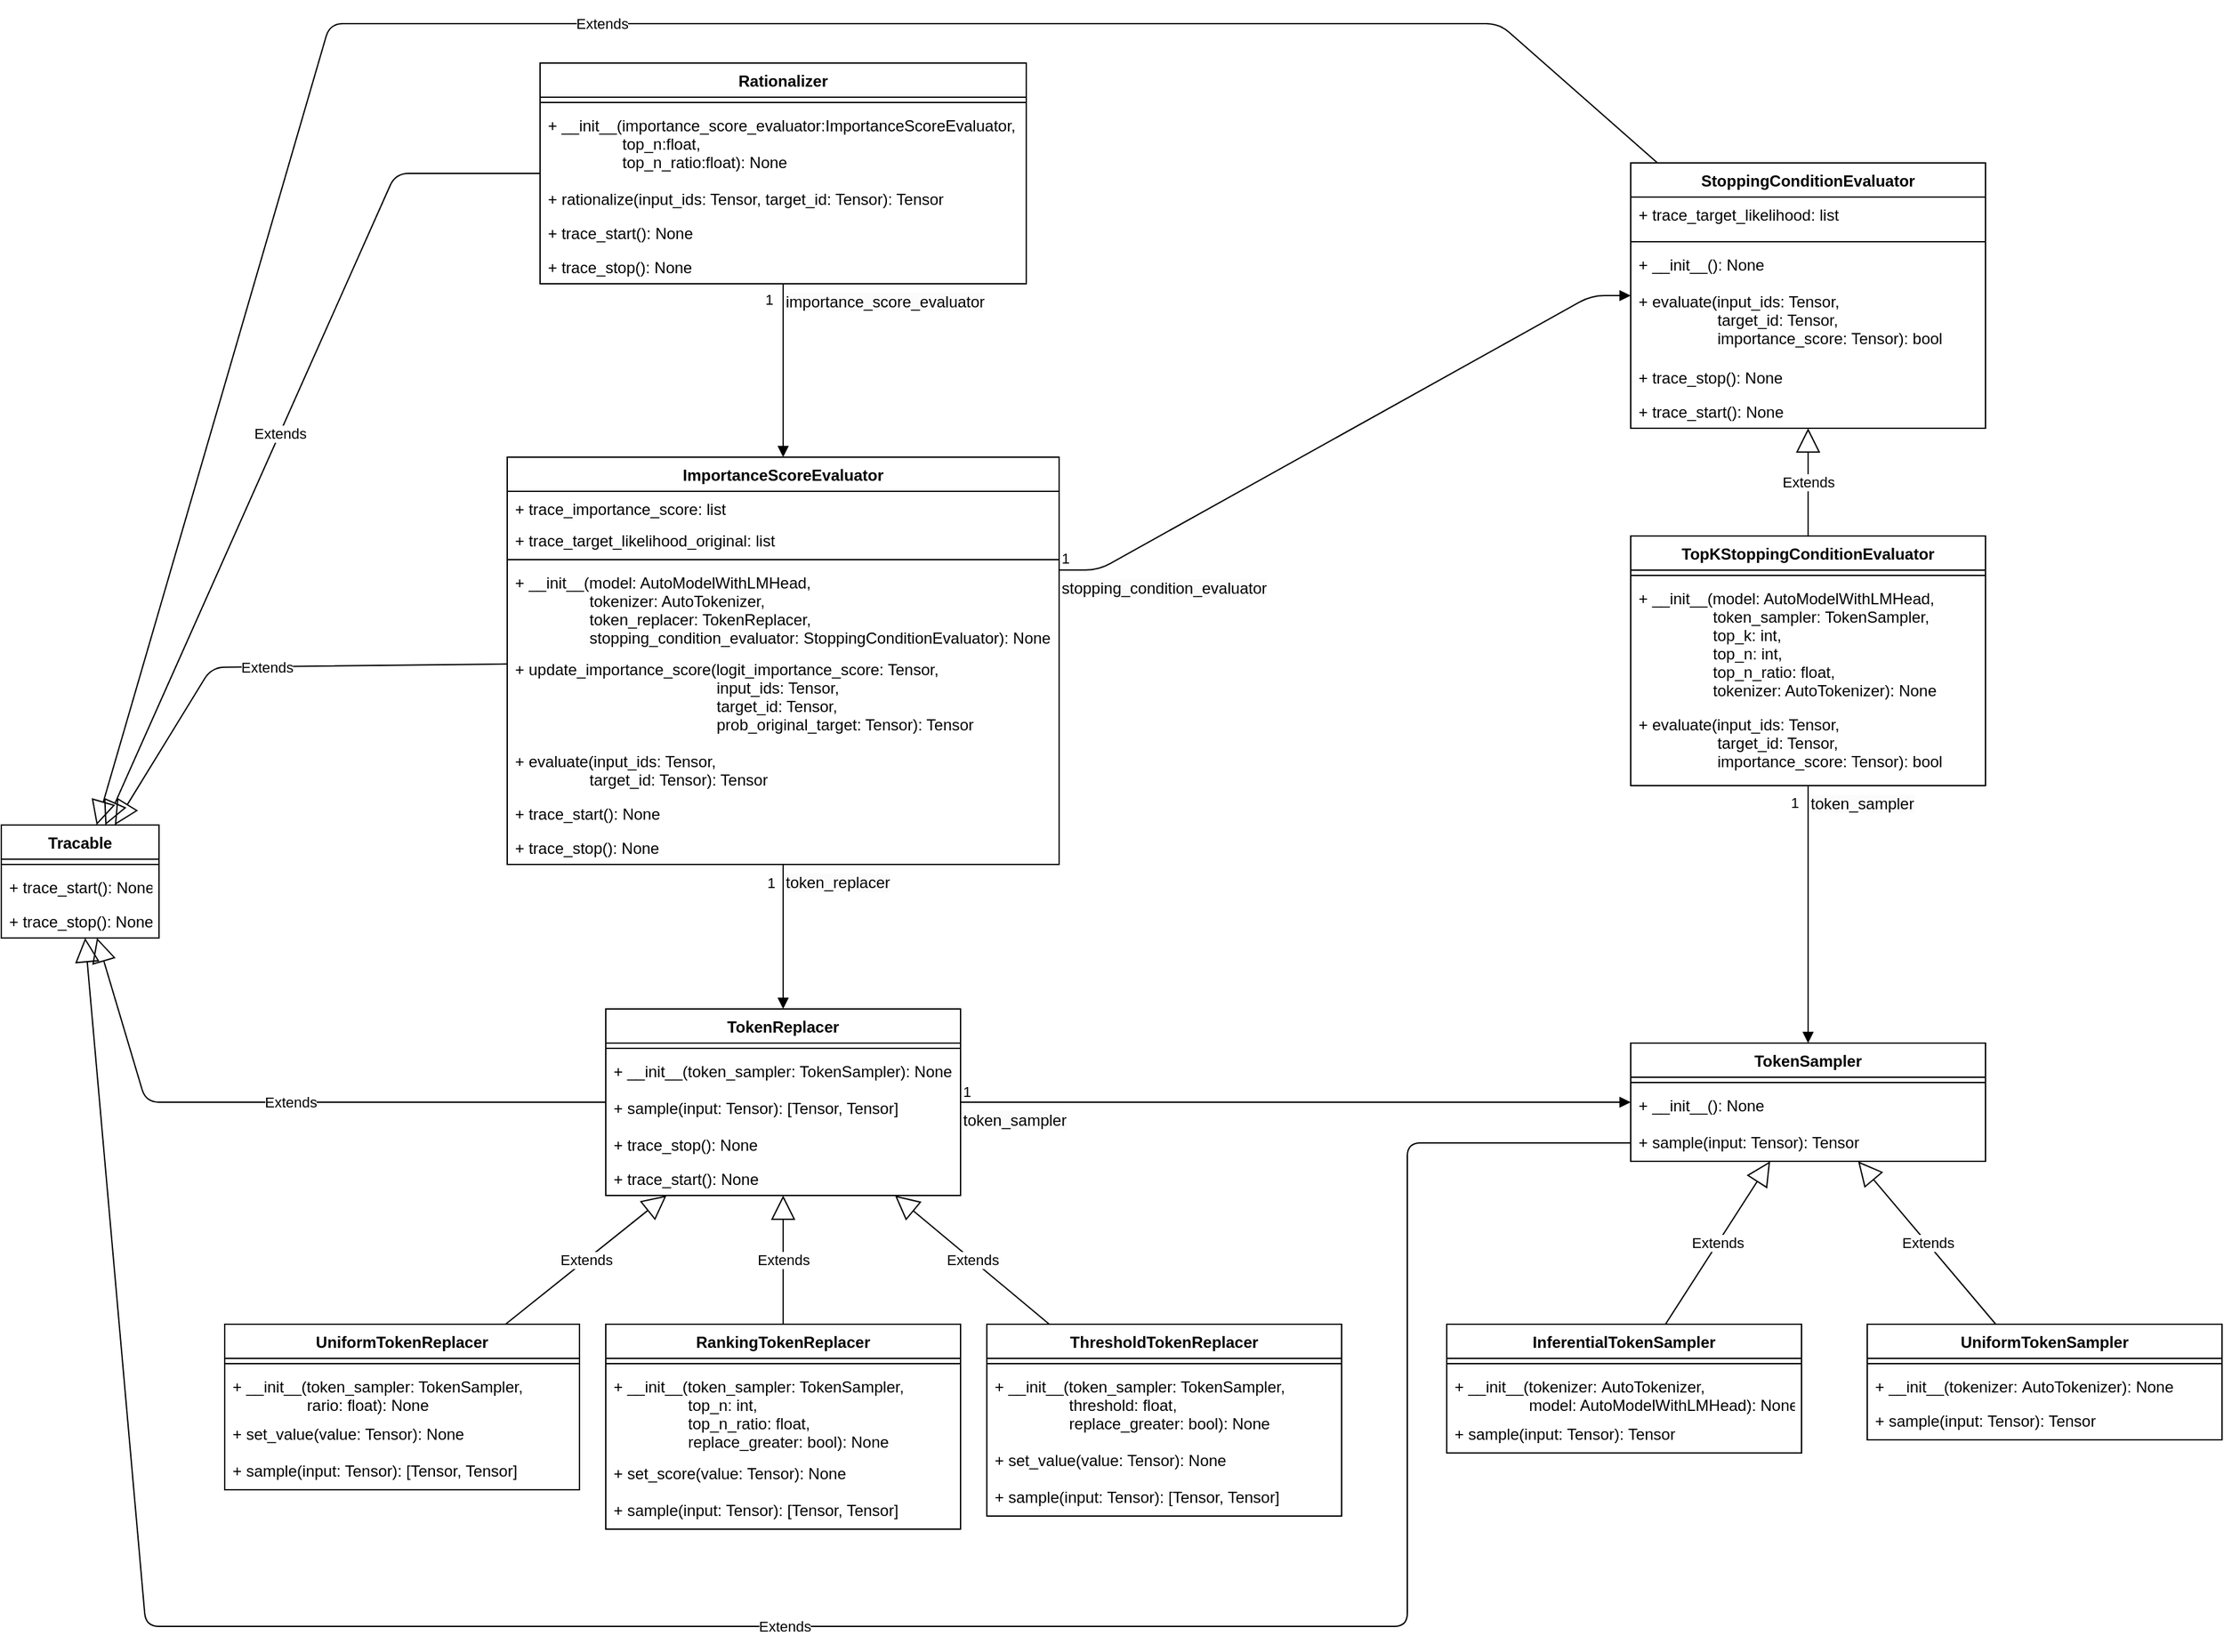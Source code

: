 <mxfile>
    <diagram id="dPkng0ErH9MuvcGicDqQ" name="Page-1">
        <mxGraphModel dx="3111" dy="1693" grid="1" gridSize="10" guides="1" tooltips="1" connect="1" arrows="1" fold="1" page="1" pageScale="1" pageWidth="850" pageHeight="1100" math="0" shadow="0">
            <root>
                <mxCell id="0"/>
                <mxCell id="1" value="Border" parent="0"/>
                <mxCell id="2" value="Classes" parent="0"/>
                <mxCell id="12" value="Rationalizer" style="swimlane;fontStyle=1;align=center;verticalAlign=top;childLayout=stackLayout;horizontal=1;startSize=26;horizontalStack=0;resizeParent=1;resizeParentMax=0;resizeLast=0;collapsible=1;marginBottom=0;" vertex="1" parent="2">
                    <mxGeometry x="450" y="70" width="370" height="168" as="geometry"/>
                </mxCell>
                <mxCell id="14" value="" style="line;strokeWidth=1;fillColor=none;align=left;verticalAlign=middle;spacingTop=-1;spacingLeft=3;spacingRight=3;rotatable=0;labelPosition=right;points=[];portConstraint=eastwest;strokeColor=inherit;" vertex="1" parent="12">
                    <mxGeometry y="26" width="370" height="8" as="geometry"/>
                </mxCell>
                <mxCell id="15" value="+ __init__(importance_score_evaluator:ImportanceScoreEvaluator, &#10;                 top_n:float, &#10;                 top_n_ratio:float): None" style="text;strokeColor=none;fillColor=none;align=left;verticalAlign=top;spacingLeft=4;spacingRight=4;overflow=hidden;rotatable=0;points=[[0,0.5],[1,0.5]];portConstraint=eastwest;" vertex="1" parent="12">
                    <mxGeometry y="34" width="370" height="56" as="geometry"/>
                </mxCell>
                <mxCell id="16" value="+ rationalize(input_ids: Tensor, target_id: Tensor): Tensor" style="text;strokeColor=none;fillColor=none;align=left;verticalAlign=top;spacingLeft=4;spacingRight=4;overflow=hidden;rotatable=0;points=[[0,0.5],[1,0.5]];portConstraint=eastwest;" vertex="1" parent="12">
                    <mxGeometry y="90" width="370" height="26" as="geometry"/>
                </mxCell>
                <mxCell id="45" value="+ trace_start(): None" style="text;strokeColor=none;fillColor=none;align=left;verticalAlign=top;spacingLeft=4;spacingRight=4;overflow=hidden;rotatable=0;points=[[0,0.5],[1,0.5]];portConstraint=eastwest;" vertex="1" parent="12">
                    <mxGeometry y="116" width="370" height="26" as="geometry"/>
                </mxCell>
                <mxCell id="46" value="+ trace_stop(): None" style="text;strokeColor=none;fillColor=none;align=left;verticalAlign=top;spacingLeft=4;spacingRight=4;overflow=hidden;rotatable=0;points=[[0,0.5],[1,0.5]];portConstraint=eastwest;" vertex="1" parent="12">
                    <mxGeometry y="142" width="370" height="26" as="geometry"/>
                </mxCell>
                <mxCell id="17" value="Tracable" style="swimlane;fontStyle=1;align=center;verticalAlign=top;childLayout=stackLayout;horizontal=1;startSize=26;horizontalStack=0;resizeParent=1;resizeParentMax=0;resizeLast=0;collapsible=1;marginBottom=0;" vertex="1" parent="2">
                    <mxGeometry x="40" y="650" width="120" height="86" as="geometry"/>
                </mxCell>
                <mxCell id="19" value="" style="line;strokeWidth=1;fillColor=none;align=left;verticalAlign=middle;spacingTop=-1;spacingLeft=3;spacingRight=3;rotatable=0;labelPosition=right;points=[];portConstraint=eastwest;strokeColor=inherit;" vertex="1" parent="17">
                    <mxGeometry y="26" width="120" height="8" as="geometry"/>
                </mxCell>
                <mxCell id="20" value="+ trace_start(): None" style="text;strokeColor=none;fillColor=none;align=left;verticalAlign=top;spacingLeft=4;spacingRight=4;overflow=hidden;rotatable=0;points=[[0,0.5],[1,0.5]];portConstraint=eastwest;" vertex="1" parent="17">
                    <mxGeometry y="34" width="120" height="26" as="geometry"/>
                </mxCell>
                <mxCell id="21" value="+ trace_stop(): None" style="text;strokeColor=none;fillColor=none;align=left;verticalAlign=top;spacingLeft=4;spacingRight=4;overflow=hidden;rotatable=0;points=[[0,0.5],[1,0.5]];portConstraint=eastwest;" vertex="1" parent="17">
                    <mxGeometry y="60" width="120" height="26" as="geometry"/>
                </mxCell>
                <mxCell id="22" value="Extends" style="endArrow=block;endSize=16;endFill=0;html=1;" edge="1" parent="2" source="12" target="17">
                    <mxGeometry width="160" relative="1" as="geometry">
                        <mxPoint x="385" y="410" as="sourcePoint"/>
                        <mxPoint x="740" y="410" as="targetPoint"/>
                        <Array as="points">
                            <mxPoint x="340" y="154"/>
                        </Array>
                    </mxGeometry>
                </mxCell>
                <mxCell id="24" value="ImportanceScoreEvaluator" style="swimlane;fontStyle=1;align=center;verticalAlign=top;childLayout=stackLayout;horizontal=1;startSize=26;horizontalStack=0;resizeParent=1;resizeParentMax=0;resizeLast=0;collapsible=1;marginBottom=0;" vertex="1" parent="2">
                    <mxGeometry x="425" y="370" width="420" height="310" as="geometry">
                        <mxRectangle x="465" y="370" width="190" height="30" as="alternateBounds"/>
                    </mxGeometry>
                </mxCell>
                <mxCell id="29" value="+ trace_importance_score: list" style="text;strokeColor=none;fillColor=none;align=left;verticalAlign=top;spacingLeft=4;spacingRight=4;overflow=hidden;rotatable=0;points=[[0,0.5],[1,0.5]];portConstraint=eastwest;" vertex="1" parent="24">
                    <mxGeometry y="26" width="420" height="24" as="geometry"/>
                </mxCell>
                <mxCell id="30" value="+ trace_target_likelihood_original: list" style="text;strokeColor=none;fillColor=none;align=left;verticalAlign=top;spacingLeft=4;spacingRight=4;overflow=hidden;rotatable=0;points=[[0,0.5],[1,0.5]];portConstraint=eastwest;" vertex="1" parent="24">
                    <mxGeometry y="50" width="420" height="24" as="geometry"/>
                </mxCell>
                <mxCell id="25" value="" style="line;strokeWidth=1;fillColor=none;align=left;verticalAlign=middle;spacingTop=-1;spacingLeft=3;spacingRight=3;rotatable=0;labelPosition=right;points=[];portConstraint=eastwest;strokeColor=inherit;" vertex="1" parent="24">
                    <mxGeometry y="74" width="420" height="8" as="geometry"/>
                </mxCell>
                <mxCell id="26" value="+ __init__(model: AutoModelWithLMHead, &#10;                 tokenizer: AutoTokenizer, &#10;                 token_replacer: TokenReplacer, &#10;                 stopping_condition_evaluator: StoppingConditionEvaluator): None" style="text;strokeColor=none;fillColor=none;align=left;verticalAlign=top;spacingLeft=4;spacingRight=4;overflow=hidden;rotatable=0;points=[[0,0.5],[1,0.5]];portConstraint=eastwest;" vertex="1" parent="24">
                    <mxGeometry y="82" width="420" height="66" as="geometry"/>
                </mxCell>
                <mxCell id="27" value="+ update_importance_score(logit_importance_score: Tensor, &#10;                                              input_ids: Tensor, &#10;                                              target_id: Tensor, &#10;                                              prob_original_target: Tensor): Tensor" style="text;strokeColor=none;fillColor=none;align=left;verticalAlign=top;spacingLeft=4;spacingRight=4;overflow=hidden;rotatable=0;points=[[0,0.5],[1,0.5]];portConstraint=eastwest;" vertex="1" parent="24">
                    <mxGeometry y="148" width="420" height="70" as="geometry"/>
                </mxCell>
                <mxCell id="28" value="+ evaluate(input_ids: Tensor, &#10;                  target_id: Tensor): Tensor" style="text;strokeColor=none;fillColor=none;align=left;verticalAlign=top;spacingLeft=4;spacingRight=4;overflow=hidden;rotatable=0;points=[[0,0.5],[1,0.5]];portConstraint=eastwest;" vertex="1" parent="24">
                    <mxGeometry y="218" width="420" height="40" as="geometry"/>
                </mxCell>
                <mxCell id="47" value="+ trace_start(): None" style="text;strokeColor=none;fillColor=none;align=left;verticalAlign=top;spacingLeft=4;spacingRight=4;overflow=hidden;rotatable=0;points=[[0,0.5],[1,0.5]];portConstraint=eastwest;" vertex="1" parent="24">
                    <mxGeometry y="258" width="420" height="26" as="geometry"/>
                </mxCell>
                <mxCell id="48" value="+ trace_stop(): None" style="text;strokeColor=none;fillColor=none;align=left;verticalAlign=top;spacingLeft=4;spacingRight=4;overflow=hidden;rotatable=0;points=[[0,0.5],[1,0.5]];portConstraint=eastwest;" vertex="1" parent="24">
                    <mxGeometry y="284" width="420" height="26" as="geometry"/>
                </mxCell>
                <mxCell id="31" value="Extends" style="endArrow=block;endSize=16;endFill=0;html=1;" edge="1" parent="2" source="24" target="17">
                    <mxGeometry width="160" relative="1" as="geometry">
                        <mxPoint x="478" y="480" as="sourcePoint"/>
                        <mxPoint x="572" y="386" as="targetPoint"/>
                        <Array as="points">
                            <mxPoint x="200" y="530"/>
                        </Array>
                    </mxGeometry>
                </mxCell>
                <mxCell id="32" value="TokenReplacer" style="swimlane;fontStyle=1;align=center;verticalAlign=top;childLayout=stackLayout;horizontal=1;startSize=26;horizontalStack=0;resizeParent=1;resizeParentMax=0;resizeLast=0;collapsible=1;marginBottom=0;" vertex="1" parent="2">
                    <mxGeometry x="500" y="790" width="270" height="142" as="geometry"/>
                </mxCell>
                <mxCell id="35" value="" style="line;strokeWidth=1;fillColor=none;align=left;verticalAlign=middle;spacingTop=-1;spacingLeft=3;spacingRight=3;rotatable=0;labelPosition=right;points=[];portConstraint=eastwest;strokeColor=inherit;" vertex="1" parent="32">
                    <mxGeometry y="26" width="270" height="8" as="geometry"/>
                </mxCell>
                <mxCell id="36" value="+ __init__(token_sampler: TokenSampler): None" style="text;strokeColor=none;fillColor=none;align=left;verticalAlign=top;spacingLeft=4;spacingRight=4;overflow=hidden;rotatable=0;points=[[0,0.5],[1,0.5]];portConstraint=eastwest;" vertex="1" parent="32">
                    <mxGeometry y="34" width="270" height="28" as="geometry"/>
                </mxCell>
                <mxCell id="37" value="+ sample(input: Tensor): [Tensor, Tensor]" style="text;strokeColor=none;fillColor=none;align=left;verticalAlign=top;spacingLeft=4;spacingRight=4;overflow=hidden;rotatable=0;points=[[0,0.5],[1,0.5]];portConstraint=eastwest;" vertex="1" parent="32">
                    <mxGeometry y="62" width="270" height="28" as="geometry"/>
                </mxCell>
                <mxCell id="50" value="+ trace_stop(): None" style="text;strokeColor=none;fillColor=none;align=left;verticalAlign=top;spacingLeft=4;spacingRight=4;overflow=hidden;rotatable=0;points=[[0,0.5],[1,0.5]];portConstraint=eastwest;" vertex="1" parent="32">
                    <mxGeometry y="90" width="270" height="26" as="geometry"/>
                </mxCell>
                <mxCell id="49" value="+ trace_start(): None" style="text;strokeColor=none;fillColor=none;align=left;verticalAlign=top;spacingLeft=4;spacingRight=4;overflow=hidden;rotatable=0;points=[[0,0.5],[1,0.5]];portConstraint=eastwest;" vertex="1" parent="32">
                    <mxGeometry y="116" width="270" height="26" as="geometry"/>
                </mxCell>
                <mxCell id="39" value="RankingTokenReplacer" style="swimlane;fontStyle=1;align=center;verticalAlign=top;childLayout=stackLayout;horizontal=1;startSize=26;horizontalStack=0;resizeParent=1;resizeParentMax=0;resizeLast=0;collapsible=1;marginBottom=0;" vertex="1" parent="2">
                    <mxGeometry x="500" y="1030" width="270" height="156" as="geometry"/>
                </mxCell>
                <mxCell id="40" value="" style="line;strokeWidth=1;fillColor=none;align=left;verticalAlign=middle;spacingTop=-1;spacingLeft=3;spacingRight=3;rotatable=0;labelPosition=right;points=[];portConstraint=eastwest;strokeColor=inherit;" vertex="1" parent="39">
                    <mxGeometry y="26" width="270" height="8" as="geometry"/>
                </mxCell>
                <mxCell id="41" value="+ __init__(token_sampler: TokenSampler, &#10;                 top_n: int, &#10;                 top_n_ratio: float, &#10;                 replace_greater: bool): None" style="text;strokeColor=none;fillColor=none;align=left;verticalAlign=top;spacingLeft=4;spacingRight=4;overflow=hidden;rotatable=0;points=[[0,0.5],[1,0.5]];portConstraint=eastwest;" vertex="1" parent="39">
                    <mxGeometry y="34" width="270" height="66" as="geometry"/>
                </mxCell>
                <mxCell id="42" value="+ set_score(value: Tensor): None" style="text;strokeColor=none;fillColor=none;align=left;verticalAlign=top;spacingLeft=4;spacingRight=4;overflow=hidden;rotatable=0;points=[[0,0.5],[1,0.5]];portConstraint=eastwest;" vertex="1" parent="39">
                    <mxGeometry y="100" width="270" height="28" as="geometry"/>
                </mxCell>
                <mxCell id="44" value="+ sample(input: Tensor): [Tensor, Tensor]" style="text;strokeColor=none;fillColor=none;align=left;verticalAlign=top;spacingLeft=4;spacingRight=4;overflow=hidden;rotatable=0;points=[[0,0.5],[1,0.5]];portConstraint=eastwest;" vertex="1" parent="39">
                    <mxGeometry y="128" width="270" height="28" as="geometry"/>
                </mxCell>
                <mxCell id="51" value="ThresholdTokenReplacer" style="swimlane;fontStyle=1;align=center;verticalAlign=top;childLayout=stackLayout;horizontal=1;startSize=26;horizontalStack=0;resizeParent=1;resizeParentMax=0;resizeLast=0;collapsible=1;marginBottom=0;" vertex="1" parent="2">
                    <mxGeometry x="790" y="1030" width="270" height="146" as="geometry"/>
                </mxCell>
                <mxCell id="52" value="" style="line;strokeWidth=1;fillColor=none;align=left;verticalAlign=middle;spacingTop=-1;spacingLeft=3;spacingRight=3;rotatable=0;labelPosition=right;points=[];portConstraint=eastwest;strokeColor=inherit;" vertex="1" parent="51">
                    <mxGeometry y="26" width="270" height="8" as="geometry"/>
                </mxCell>
                <mxCell id="53" value="+ __init__(token_sampler: TokenSampler, &#10;                 threshold: float, &#10;                 replace_greater: bool): None" style="text;strokeColor=none;fillColor=none;align=left;verticalAlign=top;spacingLeft=4;spacingRight=4;overflow=hidden;rotatable=0;points=[[0,0.5],[1,0.5]];portConstraint=eastwest;" vertex="1" parent="51">
                    <mxGeometry y="34" width="270" height="56" as="geometry"/>
                </mxCell>
                <mxCell id="54" value="+ set_value(value: Tensor): None" style="text;strokeColor=none;fillColor=none;align=left;verticalAlign=top;spacingLeft=4;spacingRight=4;overflow=hidden;rotatable=0;points=[[0,0.5],[1,0.5]];portConstraint=eastwest;" vertex="1" parent="51">
                    <mxGeometry y="90" width="270" height="28" as="geometry"/>
                </mxCell>
                <mxCell id="55" value="+ sample(input: Tensor): [Tensor, Tensor]" style="text;strokeColor=none;fillColor=none;align=left;verticalAlign=top;spacingLeft=4;spacingRight=4;overflow=hidden;rotatable=0;points=[[0,0.5],[1,0.5]];portConstraint=eastwest;" vertex="1" parent="51">
                    <mxGeometry y="118" width="270" height="28" as="geometry"/>
                </mxCell>
                <mxCell id="56" value="UniformTokenReplacer" style="swimlane;fontStyle=1;align=center;verticalAlign=top;childLayout=stackLayout;horizontal=1;startSize=26;horizontalStack=0;resizeParent=1;resizeParentMax=0;resizeLast=0;collapsible=1;marginBottom=0;" vertex="1" parent="2">
                    <mxGeometry x="210" y="1030" width="270" height="126" as="geometry"/>
                </mxCell>
                <mxCell id="57" value="" style="line;strokeWidth=1;fillColor=none;align=left;verticalAlign=middle;spacingTop=-1;spacingLeft=3;spacingRight=3;rotatable=0;labelPosition=right;points=[];portConstraint=eastwest;strokeColor=inherit;" vertex="1" parent="56">
                    <mxGeometry y="26" width="270" height="8" as="geometry"/>
                </mxCell>
                <mxCell id="58" value="+ __init__(token_sampler: TokenSampler, &#10;                 rario: float): None" style="text;strokeColor=none;fillColor=none;align=left;verticalAlign=top;spacingLeft=4;spacingRight=4;overflow=hidden;rotatable=0;points=[[0,0.5],[1,0.5]];portConstraint=eastwest;" vertex="1" parent="56">
                    <mxGeometry y="34" width="270" height="36" as="geometry"/>
                </mxCell>
                <mxCell id="59" value="+ set_value(value: Tensor): None" style="text;strokeColor=none;fillColor=none;align=left;verticalAlign=top;spacingLeft=4;spacingRight=4;overflow=hidden;rotatable=0;points=[[0,0.5],[1,0.5]];portConstraint=eastwest;" vertex="1" parent="56">
                    <mxGeometry y="70" width="270" height="28" as="geometry"/>
                </mxCell>
                <mxCell id="60" value="+ sample(input: Tensor): [Tensor, Tensor]" style="text;strokeColor=none;fillColor=none;align=left;verticalAlign=top;spacingLeft=4;spacingRight=4;overflow=hidden;rotatable=0;points=[[0,0.5],[1,0.5]];portConstraint=eastwest;" vertex="1" parent="56">
                    <mxGeometry y="98" width="270" height="28" as="geometry"/>
                </mxCell>
                <mxCell id="61" value="TokenSampler" style="swimlane;fontStyle=1;align=center;verticalAlign=top;childLayout=stackLayout;horizontal=1;startSize=26;horizontalStack=0;resizeParent=1;resizeParentMax=0;resizeLast=0;collapsible=1;marginBottom=0;" vertex="1" parent="2">
                    <mxGeometry x="1280" y="816" width="270" height="90" as="geometry"/>
                </mxCell>
                <mxCell id="62" value="" style="line;strokeWidth=1;fillColor=none;align=left;verticalAlign=middle;spacingTop=-1;spacingLeft=3;spacingRight=3;rotatable=0;labelPosition=right;points=[];portConstraint=eastwest;strokeColor=inherit;" vertex="1" parent="61">
                    <mxGeometry y="26" width="270" height="8" as="geometry"/>
                </mxCell>
                <mxCell id="63" value="+ __init__(): None" style="text;strokeColor=none;fillColor=none;align=left;verticalAlign=top;spacingLeft=4;spacingRight=4;overflow=hidden;rotatable=0;points=[[0,0.5],[1,0.5]];portConstraint=eastwest;" vertex="1" parent="61">
                    <mxGeometry y="34" width="270" height="28" as="geometry"/>
                </mxCell>
                <mxCell id="64" value="+ sample(input: Tensor): Tensor" style="text;strokeColor=none;fillColor=none;align=left;verticalAlign=top;spacingLeft=4;spacingRight=4;overflow=hidden;rotatable=0;points=[[0,0.5],[1,0.5]];portConstraint=eastwest;" vertex="1" parent="61">
                    <mxGeometry y="62" width="270" height="28" as="geometry"/>
                </mxCell>
                <mxCell id="67" value="InferentialTokenSampler" style="swimlane;fontStyle=1;align=center;verticalAlign=top;childLayout=stackLayout;horizontal=1;startSize=26;horizontalStack=0;resizeParent=1;resizeParentMax=0;resizeLast=0;collapsible=1;marginBottom=0;" vertex="1" parent="2">
                    <mxGeometry x="1140" y="1030" width="270" height="98" as="geometry"/>
                </mxCell>
                <mxCell id="68" value="" style="line;strokeWidth=1;fillColor=none;align=left;verticalAlign=middle;spacingTop=-1;spacingLeft=3;spacingRight=3;rotatable=0;labelPosition=right;points=[];portConstraint=eastwest;strokeColor=inherit;" vertex="1" parent="67">
                    <mxGeometry y="26" width="270" height="8" as="geometry"/>
                </mxCell>
                <mxCell id="69" value="+ __init__(tokenizer: AutoTokenizer, &#10;                 model: AutoModelWithLMHead): None" style="text;strokeColor=none;fillColor=none;align=left;verticalAlign=top;spacingLeft=4;spacingRight=4;overflow=hidden;rotatable=0;points=[[0,0.5],[1,0.5]];portConstraint=eastwest;" vertex="1" parent="67">
                    <mxGeometry y="34" width="270" height="36" as="geometry"/>
                </mxCell>
                <mxCell id="70" value="+ sample(input: Tensor): Tensor" style="text;strokeColor=none;fillColor=none;align=left;verticalAlign=top;spacingLeft=4;spacingRight=4;overflow=hidden;rotatable=0;points=[[0,0.5],[1,0.5]];portConstraint=eastwest;" vertex="1" parent="67">
                    <mxGeometry y="70" width="270" height="28" as="geometry"/>
                </mxCell>
                <mxCell id="71" value="UniformTokenSampler" style="swimlane;fontStyle=1;align=center;verticalAlign=top;childLayout=stackLayout;horizontal=1;startSize=26;horizontalStack=0;resizeParent=1;resizeParentMax=0;resizeLast=0;collapsible=1;marginBottom=0;" vertex="1" parent="2">
                    <mxGeometry x="1460" y="1030" width="270" height="88" as="geometry"/>
                </mxCell>
                <mxCell id="72" value="" style="line;strokeWidth=1;fillColor=none;align=left;verticalAlign=middle;spacingTop=-1;spacingLeft=3;spacingRight=3;rotatable=0;labelPosition=right;points=[];portConstraint=eastwest;strokeColor=inherit;" vertex="1" parent="71">
                    <mxGeometry y="26" width="270" height="8" as="geometry"/>
                </mxCell>
                <mxCell id="73" value="+ __init__(tokenizer: AutoTokenizer): None" style="text;strokeColor=none;fillColor=none;align=left;verticalAlign=top;spacingLeft=4;spacingRight=4;overflow=hidden;rotatable=0;points=[[0,0.5],[1,0.5]];portConstraint=eastwest;" vertex="1" parent="71">
                    <mxGeometry y="34" width="270" height="26" as="geometry"/>
                </mxCell>
                <mxCell id="74" value="+ sample(input: Tensor): Tensor" style="text;strokeColor=none;fillColor=none;align=left;verticalAlign=top;spacingLeft=4;spacingRight=4;overflow=hidden;rotatable=0;points=[[0,0.5],[1,0.5]];portConstraint=eastwest;" vertex="1" parent="71">
                    <mxGeometry y="60" width="270" height="28" as="geometry"/>
                </mxCell>
                <mxCell id="75" value="StoppingConditionEvaluator" style="swimlane;fontStyle=1;align=center;verticalAlign=top;childLayout=stackLayout;horizontal=1;startSize=26;horizontalStack=0;resizeParent=1;resizeParentMax=0;resizeLast=0;collapsible=1;marginBottom=0;" vertex="1" parent="2">
                    <mxGeometry x="1280" y="146" width="270" height="202" as="geometry"/>
                </mxCell>
                <mxCell id="83" value="+ trace_target_likelihood: list" style="text;strokeColor=none;fillColor=none;align=left;verticalAlign=top;spacingLeft=4;spacingRight=4;overflow=hidden;rotatable=0;points=[[0,0.5],[1,0.5]];portConstraint=eastwest;" vertex="1" parent="75">
                    <mxGeometry y="26" width="270" height="30" as="geometry"/>
                </mxCell>
                <mxCell id="76" value="" style="line;strokeWidth=1;fillColor=none;align=left;verticalAlign=middle;spacingTop=-1;spacingLeft=3;spacingRight=3;rotatable=0;labelPosition=right;points=[];portConstraint=eastwest;strokeColor=inherit;" vertex="1" parent="75">
                    <mxGeometry y="56" width="270" height="8" as="geometry"/>
                </mxCell>
                <mxCell id="77" value="+ __init__(): None" style="text;strokeColor=none;fillColor=none;align=left;verticalAlign=top;spacingLeft=4;spacingRight=4;overflow=hidden;rotatable=0;points=[[0,0.5],[1,0.5]];portConstraint=eastwest;" vertex="1" parent="75">
                    <mxGeometry y="64" width="270" height="28" as="geometry"/>
                </mxCell>
                <mxCell id="78" value="+ evaluate(input_ids: Tensor, &#10;                  target_id: Tensor, &#10;                  importance_score: Tensor): bool" style="text;strokeColor=none;fillColor=none;align=left;verticalAlign=top;spacingLeft=4;spacingRight=4;overflow=hidden;rotatable=0;points=[[0,0.5],[1,0.5]];portConstraint=eastwest;" vertex="1" parent="75">
                    <mxGeometry y="92" width="270" height="58" as="geometry"/>
                </mxCell>
                <mxCell id="85" value="+ trace_stop(): None" style="text;strokeColor=none;fillColor=none;align=left;verticalAlign=top;spacingLeft=4;spacingRight=4;overflow=hidden;rotatable=0;points=[[0,0.5],[1,0.5]];portConstraint=eastwest;" vertex="1" parent="75">
                    <mxGeometry y="150" width="270" height="26" as="geometry"/>
                </mxCell>
                <mxCell id="86" value="+ trace_start(): None" style="text;strokeColor=none;fillColor=none;align=left;verticalAlign=top;spacingLeft=4;spacingRight=4;overflow=hidden;rotatable=0;points=[[0,0.5],[1,0.5]];portConstraint=eastwest;" vertex="1" parent="75">
                    <mxGeometry y="176" width="270" height="26" as="geometry"/>
                </mxCell>
                <mxCell id="79" value="TopKStoppingConditionEvaluator" style="swimlane;fontStyle=1;align=center;verticalAlign=top;childLayout=stackLayout;horizontal=1;startSize=26;horizontalStack=0;resizeParent=1;resizeParentMax=0;resizeLast=0;collapsible=1;marginBottom=0;" vertex="1" parent="2">
                    <mxGeometry x="1280" y="430" width="270" height="190" as="geometry"/>
                </mxCell>
                <mxCell id="80" value="" style="line;strokeWidth=1;fillColor=none;align=left;verticalAlign=middle;spacingTop=-1;spacingLeft=3;spacingRight=3;rotatable=0;labelPosition=right;points=[];portConstraint=eastwest;strokeColor=inherit;" vertex="1" parent="79">
                    <mxGeometry y="26" width="270" height="8" as="geometry"/>
                </mxCell>
                <mxCell id="81" value="+ __init__(model: AutoModelWithLMHead, &#10;                 token_sampler: TokenSampler, &#10;                 top_k: int, &#10;                 top_n: int, &#10;                 top_n_ratio: float, &#10;                 tokenizer: AutoTokenizer): None" style="text;strokeColor=none;fillColor=none;align=left;verticalAlign=top;spacingLeft=4;spacingRight=4;overflow=hidden;rotatable=0;points=[[0,0.5],[1,0.5]];portConstraint=eastwest;" vertex="1" parent="79">
                    <mxGeometry y="34" width="270" height="96" as="geometry"/>
                </mxCell>
                <mxCell id="82" value="+ evaluate(input_ids: Tensor, &#10;                  target_id: Tensor, &#10;                  importance_score: Tensor): bool" style="text;strokeColor=none;fillColor=none;align=left;verticalAlign=top;spacingLeft=4;spacingRight=4;overflow=hidden;rotatable=0;points=[[0,0.5],[1,0.5]];portConstraint=eastwest;" vertex="1" parent="79">
                    <mxGeometry y="130" width="270" height="60" as="geometry"/>
                </mxCell>
                <mxCell id="87" value="Extends" style="endArrow=block;endSize=16;endFill=0;html=1;" edge="1" parent="2" source="79" target="75">
                    <mxGeometry width="160" relative="1" as="geometry">
                        <mxPoint x="1420" y="535.314" as="sourcePoint"/>
                        <mxPoint x="1280" y="479.997" as="targetPoint"/>
                    </mxGeometry>
                </mxCell>
                <mxCell id="88" value="Extends" style="endArrow=block;endSize=16;endFill=0;html=1;" edge="1" parent="2" source="71" target="61">
                    <mxGeometry width="160" relative="1" as="geometry">
                        <mxPoint x="1535" y="490" as="sourcePoint"/>
                        <mxPoint x="1535" y="412" as="targetPoint"/>
                    </mxGeometry>
                </mxCell>
                <mxCell id="89" value="Extends" style="endArrow=block;endSize=16;endFill=0;html=1;" edge="1" parent="2" source="67" target="61">
                    <mxGeometry width="160" relative="1" as="geometry">
                        <mxPoint x="1522.194" y="940" as="sourcePoint"/>
                        <mxPoint x="1439.46" y="890" as="targetPoint"/>
                    </mxGeometry>
                </mxCell>
                <mxCell id="90" value="Extends" style="endArrow=block;endSize=16;endFill=0;html=1;" edge="1" parent="2" source="56" target="32">
                    <mxGeometry width="160" relative="1" as="geometry">
                        <mxPoint x="1432.222" y="1050" as="sourcePoint"/>
                        <mxPoint x="1460" y="1000" as="targetPoint"/>
                    </mxGeometry>
                </mxCell>
                <mxCell id="91" value="Extends" style="endArrow=block;endSize=16;endFill=0;html=1;" edge="1" parent="2" source="51" target="32">
                    <mxGeometry width="160" relative="1" as="geometry">
                        <mxPoint x="890.819" y="1050" as="sourcePoint"/>
                        <mxPoint x="759.871" y="952" as="targetPoint"/>
                    </mxGeometry>
                </mxCell>
                <mxCell id="92" value="Extends" style="endArrow=block;endSize=16;endFill=0;html=1;" edge="1" parent="2" source="39" target="32">
                    <mxGeometry width="160" relative="1" as="geometry">
                        <mxPoint x="665" y="1050" as="sourcePoint"/>
                        <mxPoint x="665" y="952" as="targetPoint"/>
                    </mxGeometry>
                </mxCell>
                <mxCell id="93" value="Extends" style="endArrow=block;endSize=16;endFill=0;html=1;" edge="1" parent="2" source="32" target="17">
                    <mxGeometry width="160" relative="1" as="geometry">
                        <mxPoint x="490" y="352.024" as="sourcePoint"/>
                        <mxPoint x="350" y="296.707" as="targetPoint"/>
                        <Array as="points">
                            <mxPoint x="150" y="861"/>
                        </Array>
                    </mxGeometry>
                </mxCell>
                <mxCell id="94" value="Extends" style="endArrow=block;endSize=16;endFill=0;html=1;exitX=0;exitY=0.5;exitDx=0;exitDy=0;" edge="1" parent="2" source="64" target="17">
                    <mxGeometry width="160" relative="1" as="geometry">
                        <mxPoint x="637.304" y="790" as="sourcePoint"/>
                        <mxPoint x="318.886" y="316" as="targetPoint"/>
                        <Array as="points">
                            <mxPoint x="1110" y="892"/>
                            <mxPoint x="1110" y="1260"/>
                            <mxPoint x="150" y="1260"/>
                        </Array>
                    </mxGeometry>
                </mxCell>
                <mxCell id="95" value="Extends" style="endArrow=block;endSize=16;endFill=0;html=1;" edge="1" parent="2" source="75" target="17">
                    <mxGeometry width="160" relative="1" as="geometry">
                        <mxPoint x="1422.409" y="890" as="sourcePoint"/>
                        <mxPoint x="350" y="305.691" as="targetPoint"/>
                        <Array as="points">
                            <mxPoint x="1180" y="40"/>
                            <mxPoint x="290" y="40"/>
                        </Array>
                    </mxGeometry>
                </mxCell>
                <mxCell id="96" value="&lt;span style=&quot;font-size: 12px; background-color: rgb(251, 251, 251);&quot;&gt;token_sampler&lt;/span&gt;" style="endArrow=block;endFill=1;html=1;edgeStyle=entityRelationEdgeStyle;align=left;verticalAlign=top;" edge="1" parent="2" source="32" target="61">
                    <mxGeometry x="-1" relative="1" as="geometry">
                        <mxPoint x="940" y="870" as="sourcePoint"/>
                        <mxPoint x="1150" y="740" as="targetPoint"/>
                    </mxGeometry>
                </mxCell>
                <mxCell id="97" value="1" style="edgeLabel;resizable=0;html=1;align=left;verticalAlign=bottom;" connectable="0" vertex="1" parent="96">
                    <mxGeometry x="-1" relative="1" as="geometry"/>
                </mxCell>
                <mxCell id="100" value="&lt;span style=&quot;font-size: 12px; background-color: rgb(251, 251, 251);&quot;&gt;importance_score_evaluator&lt;/span&gt;" style="endArrow=block;endFill=1;html=1;edgeStyle=orthogonalEdgeStyle;align=left;verticalAlign=top;" edge="1" parent="2" source="12" target="24">
                    <mxGeometry x="-1" relative="1" as="geometry">
                        <mxPoint x="730" y="220" as="sourcePoint"/>
                        <mxPoint x="890" y="220" as="targetPoint"/>
                    </mxGeometry>
                </mxCell>
                <mxCell id="101" value="1" style="edgeLabel;resizable=0;html=1;align=center;verticalAlign=middle;labelPosition=center;verticalLabelPosition=middle;" connectable="0" vertex="1" parent="100">
                    <mxGeometry x="-1" relative="1" as="geometry">
                        <mxPoint x="-11" y="12" as="offset"/>
                    </mxGeometry>
                </mxCell>
                <mxCell id="102" value="&lt;span style=&quot;font-size: 12px; background-color: rgb(251, 251, 251);&quot;&gt;stopping_condition_evaluator&lt;/span&gt;" style="endArrow=block;endFill=1;html=1;align=left;verticalAlign=top;edgeStyle=entityRelationEdgeStyle;elbow=vertical;exitX=1;exitY=0.059;exitDx=0;exitDy=0;exitPerimeter=0;" edge="1" parent="2" source="26" target="75">
                    <mxGeometry x="-1" relative="1" as="geometry">
                        <mxPoint x="1160" y="500" as="sourcePoint"/>
                        <mxPoint x="1050" y="540" as="targetPoint"/>
                    </mxGeometry>
                </mxCell>
                <mxCell id="103" value="1" style="edgeLabel;resizable=0;html=1;align=left;verticalAlign=bottom;" connectable="0" vertex="1" parent="102">
                    <mxGeometry x="-1" relative="1" as="geometry"/>
                </mxCell>
                <mxCell id="104" value="&lt;span style=&quot;font-size: 12px; background-color: rgb(251, 251, 251);&quot;&gt;token_replacer&lt;/span&gt;" style="endArrow=block;endFill=1;html=1;align=left;verticalAlign=top;edgeStyle=orthogonalEdgeStyle;elbow=vertical;curved=1;" edge="1" parent="2" source="24" target="32">
                    <mxGeometry x="-1" relative="1" as="geometry">
                        <mxPoint x="910" y="470" as="sourcePoint"/>
                        <mxPoint x="1290" y="257.0" as="targetPoint"/>
                    </mxGeometry>
                </mxCell>
                <mxCell id="105" value="1" style="edgeLabel;resizable=0;html=1;align=left;verticalAlign=bottom;" connectable="0" vertex="1" parent="104">
                    <mxGeometry x="-1" relative="1" as="geometry">
                        <mxPoint x="-14" y="22" as="offset"/>
                    </mxGeometry>
                </mxCell>
                <mxCell id="106" value="&lt;span style=&quot;font-size: 12px; background-color: rgb(251, 251, 251);&quot;&gt;token_sampler&lt;br&gt;&lt;/span&gt;" style="endArrow=block;endFill=1;html=1;align=left;verticalAlign=top;edgeStyle=orthogonalEdgeStyle;elbow=vertical;curved=1;" edge="1" parent="2" source="79" target="61">
                    <mxGeometry x="-1" relative="1" as="geometry">
                        <mxPoint x="895.0" y="535" as="sourcePoint"/>
                        <mxPoint x="781.62" y="815.194" as="targetPoint"/>
                    </mxGeometry>
                </mxCell>
                <mxCell id="107" value="1" style="edgeLabel;resizable=0;html=1;align=left;verticalAlign=bottom;" connectable="0" vertex="1" parent="106">
                    <mxGeometry x="-1" relative="1" as="geometry">
                        <mxPoint x="-15" y="21" as="offset"/>
                    </mxGeometry>
                </mxCell>
                <mxCell id="3" value="Notes" parent="0"/>
            </root>
        </mxGraphModel>
    </diagram>
</mxfile>